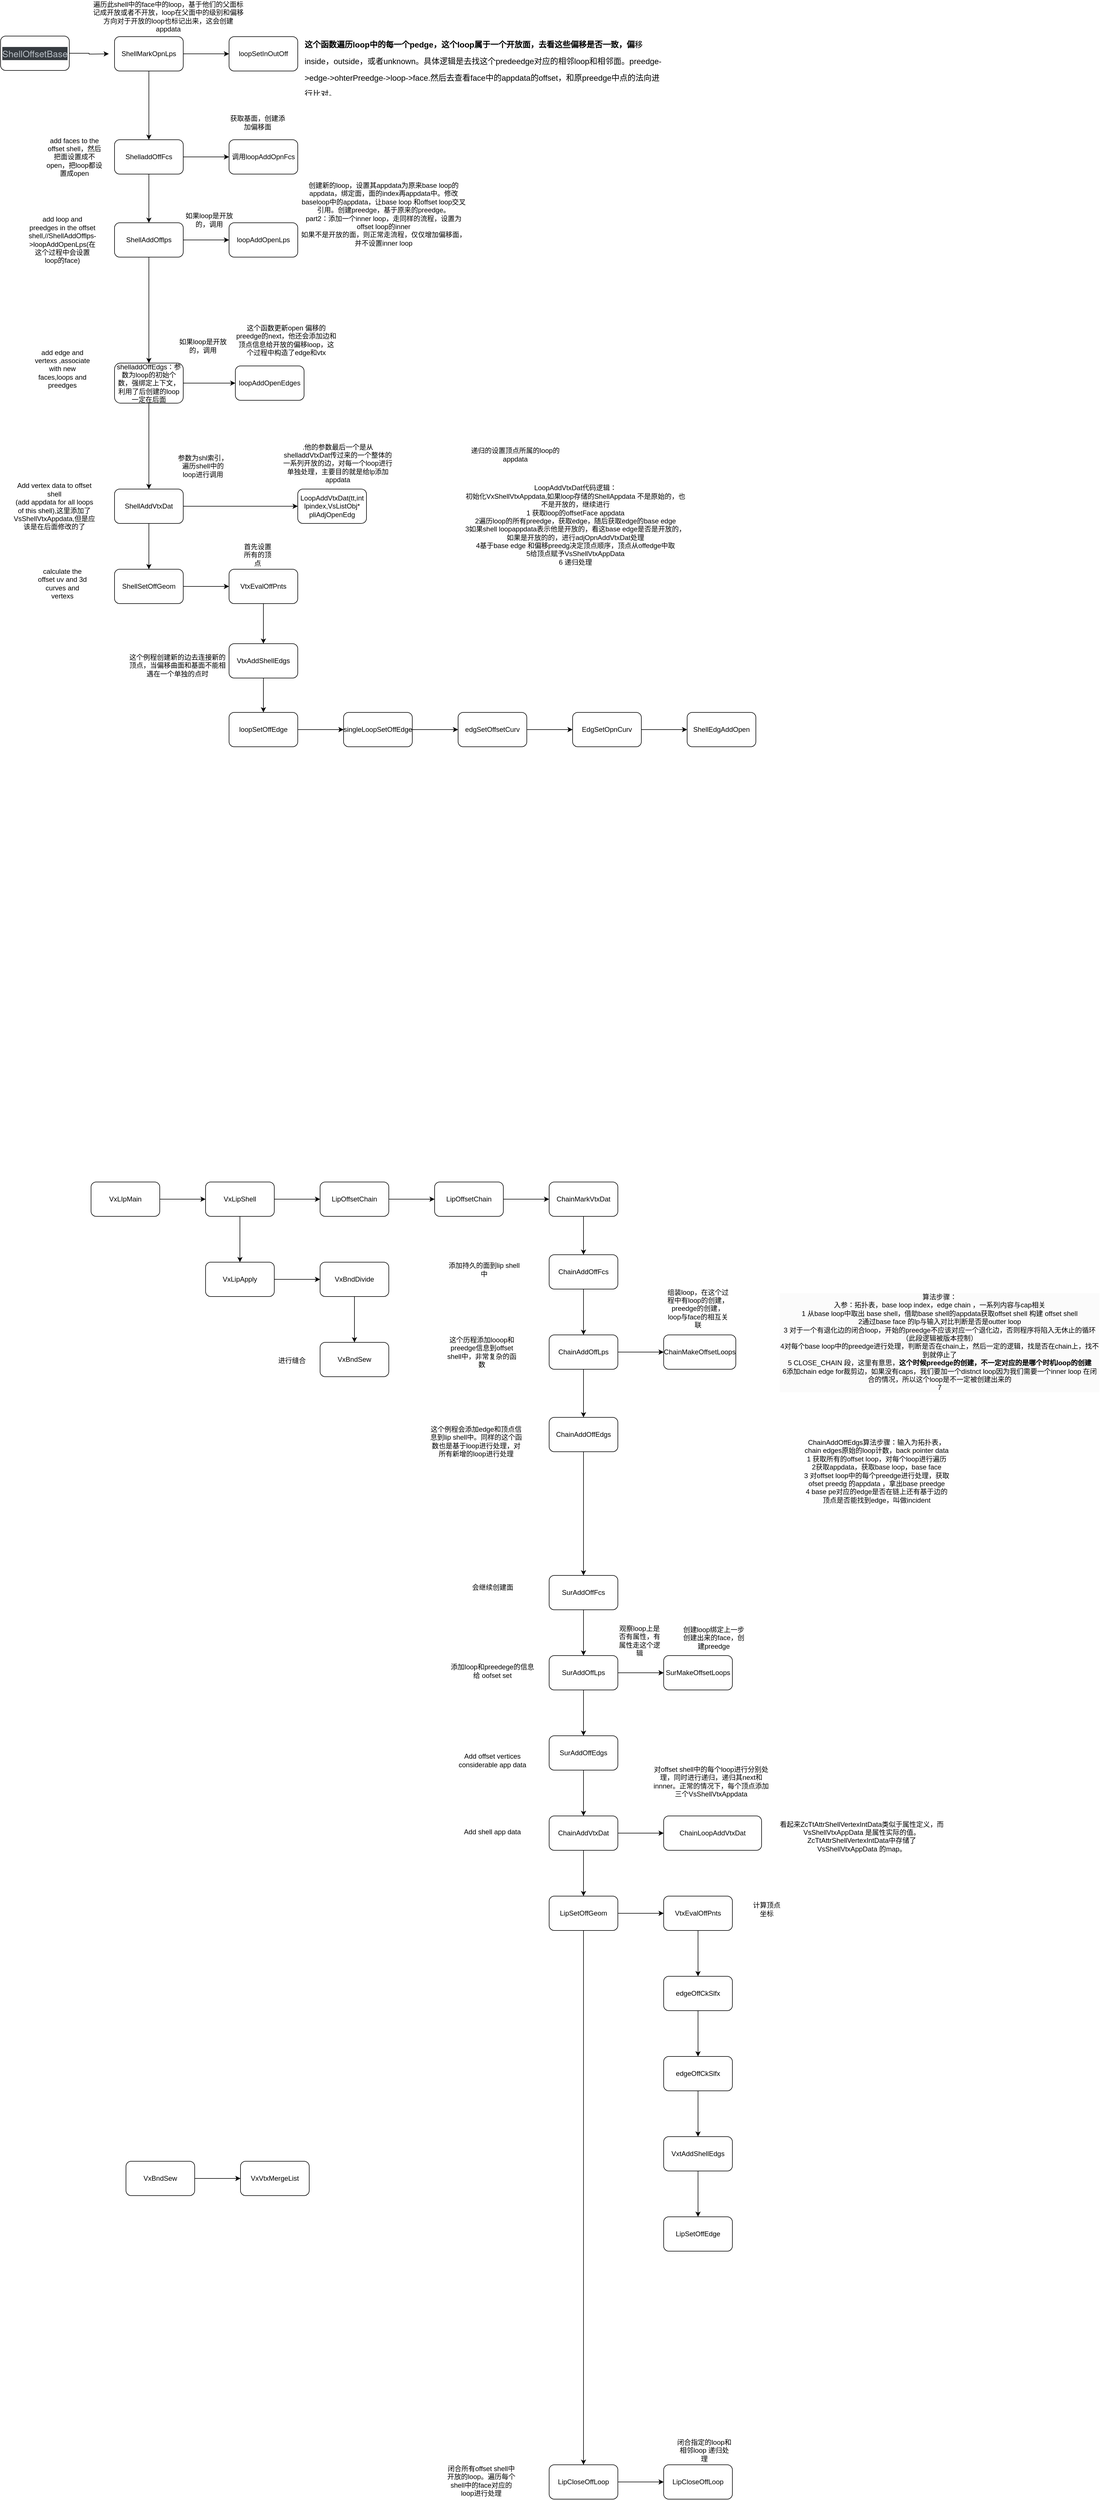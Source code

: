 <mxfile version="24.7.14">
  <diagram name="第 1 页" id="Kl5If95WH-XKrI586N-w">
    <mxGraphModel dx="1050" dy="618" grid="1" gridSize="10" guides="1" tooltips="1" connect="1" arrows="1" fold="1" page="1" pageScale="1" pageWidth="827" pageHeight="1169" math="0" shadow="0">
      <root>
        <mxCell id="0" />
        <mxCell id="1" parent="0" />
        <mxCell id="k5HLEc5P-Sjag6e1dIfe-1" value="" style="edgeStyle=orthogonalEdgeStyle;rounded=0;orthogonalLoop=1;jettySize=auto;html=1;" parent="1" source="k5HLEc5P-Sjag6e1dIfe-2" edge="1">
          <mxGeometry relative="1" as="geometry">
            <mxPoint x="310" y="230" as="targetPoint" />
          </mxGeometry>
        </mxCell>
        <mxCell id="k5HLEc5P-Sjag6e1dIfe-2" value="&lt;span style=&quot;color: rgb(184, 191, 198); font-family: &amp;quot;Helvetica Neue&amp;quot;, Helvetica, Arial, sans-serif; font-size: 16px; orphans: 4; text-align: start; white-space-collapse: preserve; background-color: rgb(54, 59, 64);&quot;&gt;ShellOffsetBase&lt;/span&gt;" style="rounded=1;whiteSpace=wrap;html=1;" parent="1" vertex="1">
          <mxGeometry x="121" y="199" width="120" height="60" as="geometry" />
        </mxCell>
        <mxCell id="k5HLEc5P-Sjag6e1dIfe-3" value="" style="edgeStyle=orthogonalEdgeStyle;rounded=0;orthogonalLoop=1;jettySize=auto;html=1;" parent="1" source="k5HLEc5P-Sjag6e1dIfe-5" target="k5HLEc5P-Sjag6e1dIfe-6" edge="1">
          <mxGeometry relative="1" as="geometry" />
        </mxCell>
        <mxCell id="k5HLEc5P-Sjag6e1dIfe-4" value="" style="edgeStyle=orthogonalEdgeStyle;rounded=0;orthogonalLoop=1;jettySize=auto;html=1;" parent="1" source="k5HLEc5P-Sjag6e1dIfe-5" target="k5HLEc5P-Sjag6e1dIfe-10" edge="1">
          <mxGeometry relative="1" as="geometry" />
        </mxCell>
        <mxCell id="k5HLEc5P-Sjag6e1dIfe-5" value="ShellMarkOpnLps" style="rounded=1;whiteSpace=wrap;html=1;" parent="1" vertex="1">
          <mxGeometry x="320" y="200" width="120" height="60" as="geometry" />
        </mxCell>
        <mxCell id="k5HLEc5P-Sjag6e1dIfe-6" value="loopSetInOutOff" style="whiteSpace=wrap;html=1;rounded=1;" parent="1" vertex="1">
          <mxGeometry x="520" y="200" width="120" height="60" as="geometry" />
        </mxCell>
        <mxCell id="k5HLEc5P-Sjag6e1dIfe-7" value="&lt;h1 style=&quot;margin-top: 0px;&quot;&gt;&lt;font style=&quot;font-size: 14px;&quot;&gt;&lt;font style=&quot;&quot;&gt;这个函数遍历loop中的每一个pedge，这个loop属于一个开放面，去看这些偏移是否一致，偏&lt;/font&gt;&lt;span style=&quot;background-color: initial; font-weight: normal;&quot;&gt;移inside，outside，或者unknown。具体逻辑是去找这个predeedge对应的相邻loop和相邻面。preedge-&amp;gt;edge-&amp;gt;ohterPreedge-&amp;gt;loop-&amp;gt;face.然后去查看face中的appdata的offset，和原preedge中点的法向进行比对。&lt;/span&gt;&lt;/font&gt;&lt;/h1&gt;" style="text;html=1;whiteSpace=wrap;overflow=hidden;rounded=0;" parent="1" vertex="1">
          <mxGeometry x="650" y="190" width="630" height="110" as="geometry" />
        </mxCell>
        <mxCell id="k5HLEc5P-Sjag6e1dIfe-8" value="" style="edgeStyle=orthogonalEdgeStyle;rounded=0;orthogonalLoop=1;jettySize=auto;html=1;" parent="1" source="k5HLEc5P-Sjag6e1dIfe-10" target="k5HLEc5P-Sjag6e1dIfe-11" edge="1">
          <mxGeometry relative="1" as="geometry" />
        </mxCell>
        <mxCell id="k5HLEc5P-Sjag6e1dIfe-9" value="" style="edgeStyle=orthogonalEdgeStyle;rounded=0;orthogonalLoop=1;jettySize=auto;html=1;" parent="1" source="k5HLEc5P-Sjag6e1dIfe-10" target="k5HLEc5P-Sjag6e1dIfe-14" edge="1">
          <mxGeometry relative="1" as="geometry" />
        </mxCell>
        <mxCell id="k5HLEc5P-Sjag6e1dIfe-10" value="ShelladdOffFcs" style="rounded=1;whiteSpace=wrap;html=1;" parent="1" vertex="1">
          <mxGeometry x="320" y="380" width="120" height="60" as="geometry" />
        </mxCell>
        <mxCell id="k5HLEc5P-Sjag6e1dIfe-11" value="调用loopAddOpnFcs" style="whiteSpace=wrap;html=1;rounded=1;" parent="1" vertex="1">
          <mxGeometry x="520" y="380" width="120" height="60" as="geometry" />
        </mxCell>
        <mxCell id="k5HLEc5P-Sjag6e1dIfe-12" value="" style="edgeStyle=orthogonalEdgeStyle;rounded=0;orthogonalLoop=1;jettySize=auto;html=1;" parent="1" source="k5HLEc5P-Sjag6e1dIfe-14" target="k5HLEc5P-Sjag6e1dIfe-17" edge="1">
          <mxGeometry relative="1" as="geometry" />
        </mxCell>
        <mxCell id="k5HLEc5P-Sjag6e1dIfe-13" value="" style="edgeStyle=orthogonalEdgeStyle;rounded=0;orthogonalLoop=1;jettySize=auto;html=1;" parent="1" source="k5HLEc5P-Sjag6e1dIfe-14" target="k5HLEc5P-Sjag6e1dIfe-37" edge="1">
          <mxGeometry relative="1" as="geometry" />
        </mxCell>
        <mxCell id="k5HLEc5P-Sjag6e1dIfe-14" value="ShellAddOfflps" style="whiteSpace=wrap;html=1;rounded=1;" parent="1" vertex="1">
          <mxGeometry x="320" y="525" width="120" height="60" as="geometry" />
        </mxCell>
        <mxCell id="k5HLEc5P-Sjag6e1dIfe-15" value="" style="edgeStyle=orthogonalEdgeStyle;rounded=0;orthogonalLoop=1;jettySize=auto;html=1;" parent="1" source="k5HLEc5P-Sjag6e1dIfe-17" target="k5HLEc5P-Sjag6e1dIfe-20" edge="1">
          <mxGeometry relative="1" as="geometry" />
        </mxCell>
        <mxCell id="k5HLEc5P-Sjag6e1dIfe-16" value="" style="edgeStyle=orthogonalEdgeStyle;rounded=0;orthogonalLoop=1;jettySize=auto;html=1;" parent="1" source="k5HLEc5P-Sjag6e1dIfe-17" target="k5HLEc5P-Sjag6e1dIfe-40" edge="1">
          <mxGeometry relative="1" as="geometry" />
        </mxCell>
        <mxCell id="k5HLEc5P-Sjag6e1dIfe-17" value="shelladdOffEdgs：参数为loop的初始个数，强绑定上下文，利用了后创建的loop一定在后面" style="whiteSpace=wrap;html=1;rounded=1;" parent="1" vertex="1">
          <mxGeometry x="320" y="770" width="120" height="70" as="geometry" />
        </mxCell>
        <mxCell id="k5HLEc5P-Sjag6e1dIfe-18" value="" style="edgeStyle=orthogonalEdgeStyle;rounded=0;orthogonalLoop=1;jettySize=auto;html=1;" parent="1" source="k5HLEc5P-Sjag6e1dIfe-20" target="k5HLEc5P-Sjag6e1dIfe-21" edge="1">
          <mxGeometry relative="1" as="geometry" />
        </mxCell>
        <mxCell id="k5HLEc5P-Sjag6e1dIfe-19" value="" style="edgeStyle=orthogonalEdgeStyle;rounded=0;orthogonalLoop=1;jettySize=auto;html=1;" parent="1" source="k5HLEc5P-Sjag6e1dIfe-20" target="k5HLEc5P-Sjag6e1dIfe-34" edge="1">
          <mxGeometry relative="1" as="geometry" />
        </mxCell>
        <mxCell id="k5HLEc5P-Sjag6e1dIfe-20" value="ShellAddVtxDat" style="whiteSpace=wrap;html=1;rounded=1;" parent="1" vertex="1">
          <mxGeometry x="320" y="990" width="120" height="60" as="geometry" />
        </mxCell>
        <mxCell id="k5HLEc5P-Sjag6e1dIfe-21" value="ShellSetOffGeom" style="whiteSpace=wrap;html=1;rounded=1;" parent="1" vertex="1">
          <mxGeometry x="320" y="1130" width="120" height="60" as="geometry" />
        </mxCell>
        <mxCell id="k5HLEc5P-Sjag6e1dIfe-22" value="" style="edgeStyle=orthogonalEdgeStyle;rounded=0;orthogonalLoop=1;jettySize=auto;html=1;" parent="1" source="k5HLEc5P-Sjag6e1dIfe-23" target="k5HLEc5P-Sjag6e1dIfe-25" edge="1">
          <mxGeometry relative="1" as="geometry" />
        </mxCell>
        <mxCell id="k5HLEc5P-Sjag6e1dIfe-23" value="loopSetOffEdge" style="whiteSpace=wrap;html=1;rounded=1;" parent="1" vertex="1">
          <mxGeometry x="520" y="1380" width="120" height="60" as="geometry" />
        </mxCell>
        <mxCell id="k5HLEc5P-Sjag6e1dIfe-24" value="" style="edgeStyle=orthogonalEdgeStyle;rounded=0;orthogonalLoop=1;jettySize=auto;html=1;" parent="1" source="k5HLEc5P-Sjag6e1dIfe-25" target="k5HLEc5P-Sjag6e1dIfe-27" edge="1">
          <mxGeometry relative="1" as="geometry" />
        </mxCell>
        <mxCell id="k5HLEc5P-Sjag6e1dIfe-25" value="singleLoopSetOffEdge" style="whiteSpace=wrap;html=1;rounded=1;" parent="1" vertex="1">
          <mxGeometry x="720" y="1380" width="120" height="60" as="geometry" />
        </mxCell>
        <mxCell id="k5HLEc5P-Sjag6e1dIfe-26" value="" style="edgeStyle=orthogonalEdgeStyle;rounded=0;orthogonalLoop=1;jettySize=auto;html=1;" parent="1" source="k5HLEc5P-Sjag6e1dIfe-27" target="k5HLEc5P-Sjag6e1dIfe-50" edge="1">
          <mxGeometry relative="1" as="geometry" />
        </mxCell>
        <mxCell id="k5HLEc5P-Sjag6e1dIfe-27" value="edgSetOffsetCurv" style="whiteSpace=wrap;html=1;rounded=1;" parent="1" vertex="1">
          <mxGeometry x="920" y="1380" width="120" height="60" as="geometry" />
        </mxCell>
        <mxCell id="k5HLEc5P-Sjag6e1dIfe-28" value="遍历此shell中的face中的loop，基于他们的父面标记成开放或者不开放，loop在父面中的级别和偏移方向对于开放的loop也标记出来，这会创建appdata" style="text;html=1;align=center;verticalAlign=middle;whiteSpace=wrap;rounded=0;" parent="1" vertex="1">
          <mxGeometry x="279" y="150" width="270" height="30" as="geometry" />
        </mxCell>
        <mxCell id="k5HLEc5P-Sjag6e1dIfe-29" value="add faces to the offset shell，然后把面设置成不open，把loop都设置成open" style="text;html=1;align=center;verticalAlign=middle;whiteSpace=wrap;rounded=0;" parent="1" vertex="1">
          <mxGeometry x="200" y="360" width="100" height="100" as="geometry" />
        </mxCell>
        <mxCell id="k5HLEc5P-Sjag6e1dIfe-30" value="&lt;div&gt;&lt;span style=&quot;background-color: initial;&quot;&gt;.他的参数最后一个是从shelladdVtxDat传过来的一个整体的一系列开放的边，对每一个loop进行单独处理，主要目的就是给lp添加appdata&lt;/span&gt;&lt;/div&gt;" style="text;html=1;align=center;verticalAlign=middle;whiteSpace=wrap;rounded=0;" parent="1" vertex="1">
          <mxGeometry x="610" y="900" width="200" height="90" as="geometry" />
        </mxCell>
        <mxCell id="k5HLEc5P-Sjag6e1dIfe-31" value="add loop and preedges in the offset shell,//ShellAddOfflps-&amp;gt;loopAddOpenLps(在这个过程中会设置loop的face)" style="text;html=1;align=center;verticalAlign=middle;whiteSpace=wrap;rounded=0;" parent="1" vertex="1">
          <mxGeometry x="179" y="505" width="100" height="100" as="geometry" />
        </mxCell>
        <mxCell id="k5HLEc5P-Sjag6e1dIfe-32" value="add edge and vertexs ,associate with new faces,loops and preedges" style="text;html=1;align=center;verticalAlign=middle;whiteSpace=wrap;rounded=0;" parent="1" vertex="1">
          <mxGeometry x="179" y="730" width="100" height="100" as="geometry" />
        </mxCell>
        <mxCell id="k5HLEc5P-Sjag6e1dIfe-33" value="Add vertex data to offset shell&lt;div&gt;(add appdata for all loops of this shell),这里添加了VsShellVtxAppdata,但是应该是在后面&lt;span style=&quot;background-color: initial;&quot;&gt;修改的了&lt;/span&gt;&lt;br&gt;&lt;/div&gt;" style="text;html=1;align=center;verticalAlign=middle;whiteSpace=wrap;rounded=0;" parent="1" vertex="1">
          <mxGeometry x="140" y="970" width="150" height="100" as="geometry" />
        </mxCell>
        <mxCell id="k5HLEc5P-Sjag6e1dIfe-34" value="LoopAddVtxDat(tt,int lpindex,VsListObj* pliAdjOpenEdg" style="whiteSpace=wrap;html=1;rounded=1;" parent="1" vertex="1">
          <mxGeometry x="640" y="990" width="120" height="60" as="geometry" />
        </mxCell>
        <mxCell id="k5HLEc5P-Sjag6e1dIfe-35" value="calculate the offset uv and 3d curves and vertexs" style="text;html=1;align=center;verticalAlign=middle;whiteSpace=wrap;rounded=0;" parent="1" vertex="1">
          <mxGeometry x="179" y="1105" width="100" height="100" as="geometry" />
        </mxCell>
        <mxCell id="k5HLEc5P-Sjag6e1dIfe-36" value="获取基面，创建添加偏移面" style="text;html=1;align=center;verticalAlign=middle;whiteSpace=wrap;rounded=0;" parent="1" vertex="1">
          <mxGeometry x="520" y="320" width="100" height="60" as="geometry" />
        </mxCell>
        <mxCell id="k5HLEc5P-Sjag6e1dIfe-37" value="loopAddOpenLps" style="whiteSpace=wrap;html=1;rounded=1;" parent="1" vertex="1">
          <mxGeometry x="520" y="525" width="120" height="60" as="geometry" />
        </mxCell>
        <mxCell id="k5HLEc5P-Sjag6e1dIfe-38" value="如果loop是开放的，调用" style="text;html=1;align=center;verticalAlign=middle;whiteSpace=wrap;rounded=0;" parent="1" vertex="1">
          <mxGeometry x="440" y="490" width="91" height="60" as="geometry" />
        </mxCell>
        <mxCell id="k5HLEc5P-Sjag6e1dIfe-39" value="创建新的loop，设置其appdata为原来base loop的appdata，绑定面，面的index再appdata中。修改baseloop中的appdata，让base loop 和offset loop交叉引用。创建preedge，基于原来的preedge。&lt;div&gt;part2：添加一个inner loop，走同样的流程，设置为offset loop的inner&lt;/div&gt;&lt;div&gt;如果不是开放的面，则正常走流程，仅仅增加偏移面，并不设置inner loop&lt;/div&gt;" style="text;html=1;align=center;verticalAlign=middle;whiteSpace=wrap;rounded=0;" parent="1" vertex="1">
          <mxGeometry x="640" y="460" width="300" height="100" as="geometry" />
        </mxCell>
        <mxCell id="k5HLEc5P-Sjag6e1dIfe-40" value="loopAddOpenEdges" style="rounded=1;whiteSpace=wrap;html=1;" parent="1" vertex="1">
          <mxGeometry x="531" y="775" width="120" height="60" as="geometry" />
        </mxCell>
        <mxCell id="k5HLEc5P-Sjag6e1dIfe-41" value="如果loop是开放的，调用" style="text;html=1;align=center;verticalAlign=middle;whiteSpace=wrap;rounded=0;" parent="1" vertex="1">
          <mxGeometry x="429" y="710" width="91" height="60" as="geometry" />
        </mxCell>
        <mxCell id="k5HLEc5P-Sjag6e1dIfe-42" value="这个函数更新open 偏移的preedge的next，他还会添加边和顶点信息给开放的偏移loop，这个过程中构造了edge和vtx" style="text;html=1;align=center;verticalAlign=middle;whiteSpace=wrap;rounded=0;" parent="1" vertex="1">
          <mxGeometry x="530" y="700" width="180" height="60" as="geometry" />
        </mxCell>
        <mxCell id="k5HLEc5P-Sjag6e1dIfe-43" value="参数为shl索引，遍历shell中的loop进行调用" style="text;html=1;align=center;verticalAlign=middle;whiteSpace=wrap;rounded=0;" parent="1" vertex="1">
          <mxGeometry x="429" y="920" width="91" height="60" as="geometry" />
        </mxCell>
        <mxCell id="k5HLEc5P-Sjag6e1dIfe-44" value="递归的设置顶点所属的loop的appdata" style="text;html=1;align=center;verticalAlign=middle;whiteSpace=wrap;rounded=0;" parent="1" vertex="1">
          <mxGeometry x="930" y="900" width="180" height="60" as="geometry" />
        </mxCell>
        <mxCell id="k5HLEc5P-Sjag6e1dIfe-45" value="" style="edgeStyle=orthogonalEdgeStyle;rounded=0;orthogonalLoop=1;jettySize=auto;html=1;" parent="1" source="k5HLEc5P-Sjag6e1dIfe-46" target="k5HLEc5P-Sjag6e1dIfe-53" edge="1">
          <mxGeometry relative="1" as="geometry" />
        </mxCell>
        <mxCell id="k5HLEc5P-Sjag6e1dIfe-46" value="VtxEvalOffPnts" style="rounded=1;whiteSpace=wrap;html=1;" parent="1" vertex="1">
          <mxGeometry x="520" y="1130" width="120" height="60" as="geometry" />
        </mxCell>
        <mxCell id="k5HLEc5P-Sjag6e1dIfe-47" value="" style="endArrow=classic;html=1;rounded=0;exitX=1;exitY=0.5;exitDx=0;exitDy=0;entryX=0;entryY=0.5;entryDx=0;entryDy=0;" parent="1" source="k5HLEc5P-Sjag6e1dIfe-21" target="k5HLEc5P-Sjag6e1dIfe-46" edge="1">
          <mxGeometry width="50" height="50" relative="1" as="geometry">
            <mxPoint x="540" y="1210" as="sourcePoint" />
            <mxPoint x="590" y="1160" as="targetPoint" />
          </mxGeometry>
        </mxCell>
        <mxCell id="k5HLEc5P-Sjag6e1dIfe-48" value="首先设置所有的顶点" style="text;html=1;align=center;verticalAlign=middle;whiteSpace=wrap;rounded=0;" parent="1" vertex="1">
          <mxGeometry x="540" y="1090" width="60" height="30" as="geometry" />
        </mxCell>
        <mxCell id="k5HLEc5P-Sjag6e1dIfe-49" value="" style="edgeStyle=orthogonalEdgeStyle;rounded=0;orthogonalLoop=1;jettySize=auto;html=1;" parent="1" source="k5HLEc5P-Sjag6e1dIfe-50" target="k5HLEc5P-Sjag6e1dIfe-51" edge="1">
          <mxGeometry relative="1" as="geometry" />
        </mxCell>
        <mxCell id="k5HLEc5P-Sjag6e1dIfe-50" value="EdgSetOpnCurv" style="whiteSpace=wrap;html=1;rounded=1;" parent="1" vertex="1">
          <mxGeometry x="1120" y="1380" width="120" height="60" as="geometry" />
        </mxCell>
        <mxCell id="k5HLEc5P-Sjag6e1dIfe-51" value="ShellEdgAddOpen" style="whiteSpace=wrap;html=1;rounded=1;" parent="1" vertex="1">
          <mxGeometry x="1320" y="1380" width="120" height="60" as="geometry" />
        </mxCell>
        <mxCell id="k5HLEc5P-Sjag6e1dIfe-52" value="" style="edgeStyle=orthogonalEdgeStyle;rounded=0;orthogonalLoop=1;jettySize=auto;html=1;" parent="1" source="k5HLEc5P-Sjag6e1dIfe-53" target="k5HLEc5P-Sjag6e1dIfe-23" edge="1">
          <mxGeometry relative="1" as="geometry" />
        </mxCell>
        <mxCell id="k5HLEc5P-Sjag6e1dIfe-53" value="VtxAddShellEdgs" style="rounded=1;whiteSpace=wrap;html=1;" parent="1" vertex="1">
          <mxGeometry x="520" y="1260" width="120" height="60" as="geometry" />
        </mxCell>
        <mxCell id="k5HLEc5P-Sjag6e1dIfe-54" value="这个例程创建新的边去连接新的顶点，当偏移曲面和基面不能相遇在一个单独的点时" style="text;html=1;align=center;verticalAlign=middle;whiteSpace=wrap;rounded=0;" parent="1" vertex="1">
          <mxGeometry x="340" y="1260" width="180" height="75" as="geometry" />
        </mxCell>
        <mxCell id="k5HLEc5P-Sjag6e1dIfe-55" value="LoopAddVtxDat代码逻辑：&lt;div&gt;初始化VxShellVtxAppdata,如果loop存储的ShellAppdata 不是原始的，也不是开放的，继续进行&lt;/div&gt;&lt;div&gt;1 获取loop的offsetFace appdata&lt;/div&gt;&lt;div&gt;2遍历loop的所有preedge，获取edge，随后获取edge的base edge&lt;/div&gt;&lt;div&gt;3如果shell loopappdata表示他是开放的，看这base edge是否是开放的，如果是开放的的，进行adjOpnAddVtxDat处理&lt;/div&gt;&lt;div&gt;4基于base edge 和偏移preedg决定顶点顺序，顶点从offedge中取&lt;/div&gt;&lt;div&gt;5给顶点赋予VsShellVtxAppData&lt;/div&gt;&lt;div&gt;6 递归处理&lt;/div&gt;&lt;div&gt;&lt;br&gt;&lt;/div&gt;" style="text;html=1;align=center;verticalAlign=middle;whiteSpace=wrap;rounded=0;" parent="1" vertex="1">
          <mxGeometry x="930" y="980" width="390" height="160" as="geometry" />
        </mxCell>
        <mxCell id="k5HLEc5P-Sjag6e1dIfe-56" value="" style="edgeStyle=orthogonalEdgeStyle;rounded=0;orthogonalLoop=1;jettySize=auto;html=1;" parent="1" source="k5HLEc5P-Sjag6e1dIfe-57" target="k5HLEc5P-Sjag6e1dIfe-60" edge="1">
          <mxGeometry relative="1" as="geometry" />
        </mxCell>
        <mxCell id="k5HLEc5P-Sjag6e1dIfe-57" value="VxLIpMain" style="rounded=1;whiteSpace=wrap;html=1;" parent="1" vertex="1">
          <mxGeometry x="279" y="2200" width="120" height="60" as="geometry" />
        </mxCell>
        <mxCell id="k5HLEc5P-Sjag6e1dIfe-58" value="" style="edgeStyle=orthogonalEdgeStyle;rounded=0;orthogonalLoop=1;jettySize=auto;html=1;" parent="1" source="k5HLEc5P-Sjag6e1dIfe-60" target="k5HLEc5P-Sjag6e1dIfe-62" edge="1">
          <mxGeometry relative="1" as="geometry" />
        </mxCell>
        <mxCell id="k5HLEc5P-Sjag6e1dIfe-59" value="" style="edgeStyle=orthogonalEdgeStyle;rounded=0;orthogonalLoop=1;jettySize=auto;html=1;" parent="1" source="k5HLEc5P-Sjag6e1dIfe-60" target="k5HLEc5P-Sjag6e1dIfe-106" edge="1">
          <mxGeometry relative="1" as="geometry" />
        </mxCell>
        <mxCell id="k5HLEc5P-Sjag6e1dIfe-60" value="VxLipShell" style="rounded=1;whiteSpace=wrap;html=1;" parent="1" vertex="1">
          <mxGeometry x="479" y="2200" width="120" height="60" as="geometry" />
        </mxCell>
        <mxCell id="k5HLEc5P-Sjag6e1dIfe-61" value="" style="edgeStyle=orthogonalEdgeStyle;rounded=0;orthogonalLoop=1;jettySize=auto;html=1;" parent="1" source="k5HLEc5P-Sjag6e1dIfe-62" target="k5HLEc5P-Sjag6e1dIfe-64" edge="1">
          <mxGeometry relative="1" as="geometry" />
        </mxCell>
        <mxCell id="k5HLEc5P-Sjag6e1dIfe-62" value="LipOffsetChain" style="rounded=1;whiteSpace=wrap;html=1;" parent="1" vertex="1">
          <mxGeometry x="679" y="2200" width="120" height="60" as="geometry" />
        </mxCell>
        <mxCell id="k5HLEc5P-Sjag6e1dIfe-63" value="" style="edgeStyle=orthogonalEdgeStyle;rounded=0;orthogonalLoop=1;jettySize=auto;html=1;" parent="1" source="k5HLEc5P-Sjag6e1dIfe-64" target="k5HLEc5P-Sjag6e1dIfe-86" edge="1">
          <mxGeometry relative="1" as="geometry" />
        </mxCell>
        <mxCell id="k5HLEc5P-Sjag6e1dIfe-64" value="LipOffsetChain" style="rounded=1;whiteSpace=wrap;html=1;" parent="1" vertex="1">
          <mxGeometry x="879" y="2200" width="120" height="60" as="geometry" />
        </mxCell>
        <mxCell id="k5HLEc5P-Sjag6e1dIfe-65" value="" style="edgeStyle=orthogonalEdgeStyle;rounded=0;orthogonalLoop=1;jettySize=auto;html=1;" parent="1" source="k5HLEc5P-Sjag6e1dIfe-66" target="k5HLEc5P-Sjag6e1dIfe-69" edge="1">
          <mxGeometry relative="1" as="geometry" />
        </mxCell>
        <mxCell id="k5HLEc5P-Sjag6e1dIfe-66" value="ChainAddOffFcs" style="rounded=1;whiteSpace=wrap;html=1;" parent="1" vertex="1">
          <mxGeometry x="1079" y="2327" width="120" height="60" as="geometry" />
        </mxCell>
        <mxCell id="k5HLEc5P-Sjag6e1dIfe-67" value="" style="edgeStyle=orthogonalEdgeStyle;rounded=0;orthogonalLoop=1;jettySize=auto;html=1;" parent="1" source="k5HLEc5P-Sjag6e1dIfe-69" target="k5HLEc5P-Sjag6e1dIfe-71" edge="1">
          <mxGeometry relative="1" as="geometry" />
        </mxCell>
        <mxCell id="k5HLEc5P-Sjag6e1dIfe-68" value="" style="edgeStyle=orthogonalEdgeStyle;rounded=0;orthogonalLoop=1;jettySize=auto;html=1;" parent="1" source="k5HLEc5P-Sjag6e1dIfe-69" target="k5HLEc5P-Sjag6e1dIfe-89" edge="1">
          <mxGeometry relative="1" as="geometry" />
        </mxCell>
        <mxCell id="k5HLEc5P-Sjag6e1dIfe-69" value="ChainAddOffLps" style="rounded=1;whiteSpace=wrap;html=1;" parent="1" vertex="1">
          <mxGeometry x="1079" y="2467" width="120" height="60" as="geometry" />
        </mxCell>
        <mxCell id="k5HLEc5P-Sjag6e1dIfe-70" value="" style="edgeStyle=orthogonalEdgeStyle;rounded=0;orthogonalLoop=1;jettySize=auto;html=1;" parent="1" source="k5HLEc5P-Sjag6e1dIfe-71" target="k5HLEc5P-Sjag6e1dIfe-73" edge="1">
          <mxGeometry relative="1" as="geometry" />
        </mxCell>
        <mxCell id="k5HLEc5P-Sjag6e1dIfe-71" value="ChainAddOffEdgs" style="rounded=1;whiteSpace=wrap;html=1;" parent="1" vertex="1">
          <mxGeometry x="1079" y="2611" width="120" height="60" as="geometry" />
        </mxCell>
        <mxCell id="k5HLEc5P-Sjag6e1dIfe-72" value="" style="edgeStyle=orthogonalEdgeStyle;rounded=0;orthogonalLoop=1;jettySize=auto;html=1;" parent="1" source="k5HLEc5P-Sjag6e1dIfe-73" target="k5HLEc5P-Sjag6e1dIfe-76" edge="1">
          <mxGeometry relative="1" as="geometry" />
        </mxCell>
        <mxCell id="k5HLEc5P-Sjag6e1dIfe-73" value="SurAddOffFcs" style="rounded=1;whiteSpace=wrap;html=1;" parent="1" vertex="1">
          <mxGeometry x="1079" y="2887" width="120" height="60" as="geometry" />
        </mxCell>
        <mxCell id="k5HLEc5P-Sjag6e1dIfe-74" value="" style="edgeStyle=orthogonalEdgeStyle;rounded=0;orthogonalLoop=1;jettySize=auto;html=1;" parent="1" source="k5HLEc5P-Sjag6e1dIfe-76" target="k5HLEc5P-Sjag6e1dIfe-78" edge="1">
          <mxGeometry relative="1" as="geometry" />
        </mxCell>
        <mxCell id="k5HLEc5P-Sjag6e1dIfe-75" value="" style="edgeStyle=orthogonalEdgeStyle;rounded=0;orthogonalLoop=1;jettySize=auto;html=1;" parent="1" source="k5HLEc5P-Sjag6e1dIfe-76" target="k5HLEc5P-Sjag6e1dIfe-93" edge="1">
          <mxGeometry relative="1" as="geometry" />
        </mxCell>
        <mxCell id="k5HLEc5P-Sjag6e1dIfe-76" value="SurAddOffLps" style="rounded=1;whiteSpace=wrap;html=1;" parent="1" vertex="1">
          <mxGeometry x="1079" y="3027" width="120" height="60" as="geometry" />
        </mxCell>
        <mxCell id="k5HLEc5P-Sjag6e1dIfe-77" value="" style="edgeStyle=orthogonalEdgeStyle;rounded=0;orthogonalLoop=1;jettySize=auto;html=1;" parent="1" source="k5HLEc5P-Sjag6e1dIfe-78" target="k5HLEc5P-Sjag6e1dIfe-81" edge="1">
          <mxGeometry relative="1" as="geometry" />
        </mxCell>
        <mxCell id="k5HLEc5P-Sjag6e1dIfe-78" value="SurAddOffEdgs" style="rounded=1;whiteSpace=wrap;html=1;" parent="1" vertex="1">
          <mxGeometry x="1079" y="3167" width="120" height="60" as="geometry" />
        </mxCell>
        <mxCell id="k5HLEc5P-Sjag6e1dIfe-79" value="" style="edgeStyle=orthogonalEdgeStyle;rounded=0;orthogonalLoop=1;jettySize=auto;html=1;" parent="1" source="k5HLEc5P-Sjag6e1dIfe-81" target="k5HLEc5P-Sjag6e1dIfe-83" edge="1">
          <mxGeometry relative="1" as="geometry" />
        </mxCell>
        <mxCell id="k5HLEc5P-Sjag6e1dIfe-80" value="" style="edgeStyle=orthogonalEdgeStyle;rounded=0;orthogonalLoop=1;jettySize=auto;html=1;" parent="1" source="k5HLEc5P-Sjag6e1dIfe-81" target="k5HLEc5P-Sjag6e1dIfe-87" edge="1">
          <mxGeometry relative="1" as="geometry" />
        </mxCell>
        <mxCell id="k5HLEc5P-Sjag6e1dIfe-81" value="ChainAddVtxDat" style="rounded=1;whiteSpace=wrap;html=1;" parent="1" vertex="1">
          <mxGeometry x="1079" y="3307" width="120" height="60" as="geometry" />
        </mxCell>
        <mxCell id="k5HLEc5P-Sjag6e1dIfe-82" value="" style="edgeStyle=orthogonalEdgeStyle;rounded=0;orthogonalLoop=1;jettySize=auto;html=1;" parent="1" source="k5HLEc5P-Sjag6e1dIfe-83" target="k5HLEc5P-Sjag6e1dIfe-97" edge="1">
          <mxGeometry relative="1" as="geometry" />
        </mxCell>
        <mxCell id="ltPczkFoTHDm0cHYAv5y-2" value="" style="edgeStyle=orthogonalEdgeStyle;rounded=0;orthogonalLoop=1;jettySize=auto;html=1;" parent="1" source="k5HLEc5P-Sjag6e1dIfe-83" target="ltPczkFoTHDm0cHYAv5y-1" edge="1">
          <mxGeometry relative="1" as="geometry" />
        </mxCell>
        <mxCell id="k5HLEc5P-Sjag6e1dIfe-83" value="LipSetOffGeom" style="rounded=1;whiteSpace=wrap;html=1;" parent="1" vertex="1">
          <mxGeometry x="1079" y="3447" width="120" height="60" as="geometry" />
        </mxCell>
        <mxCell id="k5HLEc5P-Sjag6e1dIfe-84" value="Add offset vertices considerable app data" style="text;html=1;align=center;verticalAlign=middle;whiteSpace=wrap;rounded=0;" parent="1" vertex="1">
          <mxGeometry x="915" y="3195" width="130" height="30" as="geometry" />
        </mxCell>
        <mxCell id="k5HLEc5P-Sjag6e1dIfe-85" value="" style="edgeStyle=orthogonalEdgeStyle;rounded=0;orthogonalLoop=1;jettySize=auto;html=1;" parent="1" source="k5HLEc5P-Sjag6e1dIfe-86" target="k5HLEc5P-Sjag6e1dIfe-66" edge="1">
          <mxGeometry relative="1" as="geometry" />
        </mxCell>
        <mxCell id="k5HLEc5P-Sjag6e1dIfe-86" value="ChainMarkVtxDat" style="rounded=1;whiteSpace=wrap;html=1;" parent="1" vertex="1">
          <mxGeometry x="1079" y="2200" width="120" height="60" as="geometry" />
        </mxCell>
        <mxCell id="k5HLEc5P-Sjag6e1dIfe-87" value="ChainLoopAddVtxDat" style="rounded=1;whiteSpace=wrap;html=1;" parent="1" vertex="1">
          <mxGeometry x="1279" y="3307" width="171" height="60" as="geometry" />
        </mxCell>
        <mxCell id="k5HLEc5P-Sjag6e1dIfe-88" value="对offset shell中的每个loop进行分别处理，同时进行递归，递归其next和innner。正常的情况下，每个顶点添加三个VsShellVtxAppdata" style="text;html=1;align=center;verticalAlign=middle;whiteSpace=wrap;rounded=0;" parent="1" vertex="1">
          <mxGeometry x="1260" y="3187" width="204" height="120" as="geometry" />
        </mxCell>
        <mxCell id="k5HLEc5P-Sjag6e1dIfe-89" value="ChainMakeOffsetLoops" style="rounded=1;whiteSpace=wrap;html=1;" parent="1" vertex="1">
          <mxGeometry x="1279" y="2467" width="126" height="60" as="geometry" />
        </mxCell>
        <mxCell id="k5HLEc5P-Sjag6e1dIfe-90" value="这个历程添加looop和preedge信息到offset shell中，非常复杂的函数" style="text;html=1;align=center;verticalAlign=middle;whiteSpace=wrap;rounded=0;" parent="1" vertex="1">
          <mxGeometry x="898" y="2482" width="127" height="30" as="geometry" />
        </mxCell>
        <mxCell id="k5HLEc5P-Sjag6e1dIfe-91" value="组装loop，在这个过程中有loop的创建，preedge的创建， loop与face的相互关联" style="text;html=1;align=center;verticalAlign=middle;whiteSpace=wrap;rounded=0;" parent="1" vertex="1">
          <mxGeometry x="1284" y="2398" width="110" height="45" as="geometry" />
        </mxCell>
        <mxCell id="k5HLEc5P-Sjag6e1dIfe-92" value="添加loop和preedege的信息给 oofset set" style="text;html=1;align=center;verticalAlign=middle;whiteSpace=wrap;rounded=0;" parent="1" vertex="1">
          <mxGeometry x="903" y="3039" width="154" height="30" as="geometry" />
        </mxCell>
        <mxCell id="k5HLEc5P-Sjag6e1dIfe-93" value="SurMakeOffsetLoops" style="rounded=1;whiteSpace=wrap;html=1;" parent="1" vertex="1">
          <mxGeometry x="1279" y="3027" width="120" height="60" as="geometry" />
        </mxCell>
        <mxCell id="k5HLEc5P-Sjag6e1dIfe-94" value="观察loop上是否有属性，有属性走这个逻辑" style="text;html=1;align=center;verticalAlign=middle;whiteSpace=wrap;rounded=0;" parent="1" vertex="1">
          <mxGeometry x="1199" y="2966" width="76" height="70" as="geometry" />
        </mxCell>
        <mxCell id="k5HLEc5P-Sjag6e1dIfe-95" value="创建loop绑定上一步创建出来的face，创建preedge" style="text;html=1;align=center;verticalAlign=middle;whiteSpace=wrap;rounded=0;" parent="1" vertex="1">
          <mxGeometry x="1312" y="2981" width="109" height="30" as="geometry" />
        </mxCell>
        <mxCell id="k5HLEc5P-Sjag6e1dIfe-96" value="" style="edgeStyle=orthogonalEdgeStyle;rounded=0;orthogonalLoop=1;jettySize=auto;html=1;" parent="1" source="k5HLEc5P-Sjag6e1dIfe-97" target="k5HLEc5P-Sjag6e1dIfe-99" edge="1">
          <mxGeometry relative="1" as="geometry" />
        </mxCell>
        <mxCell id="k5HLEc5P-Sjag6e1dIfe-97" value="VtxEvalOffPnts" style="rounded=1;whiteSpace=wrap;html=1;" parent="1" vertex="1">
          <mxGeometry x="1279" y="3447" width="120" height="60" as="geometry" />
        </mxCell>
        <mxCell id="k5HLEc5P-Sjag6e1dIfe-98" value="" style="edgeStyle=orthogonalEdgeStyle;rounded=0;orthogonalLoop=1;jettySize=auto;html=1;" parent="1" source="k5HLEc5P-Sjag6e1dIfe-99" target="k5HLEc5P-Sjag6e1dIfe-101" edge="1">
          <mxGeometry relative="1" as="geometry" />
        </mxCell>
        <mxCell id="k5HLEc5P-Sjag6e1dIfe-99" value="edgeOffCkSlfx" style="rounded=1;whiteSpace=wrap;html=1;" parent="1" vertex="1">
          <mxGeometry x="1279" y="3587" width="120" height="60" as="geometry" />
        </mxCell>
        <mxCell id="k5HLEc5P-Sjag6e1dIfe-100" value="" style="edgeStyle=orthogonalEdgeStyle;rounded=0;orthogonalLoop=1;jettySize=auto;html=1;" parent="1" source="k5HLEc5P-Sjag6e1dIfe-101" target="k5HLEc5P-Sjag6e1dIfe-103" edge="1">
          <mxGeometry relative="1" as="geometry" />
        </mxCell>
        <mxCell id="k5HLEc5P-Sjag6e1dIfe-101" value="edgeOffCkSlfx" style="rounded=1;whiteSpace=wrap;html=1;" parent="1" vertex="1">
          <mxGeometry x="1279" y="3727" width="120" height="60" as="geometry" />
        </mxCell>
        <mxCell id="k5HLEc5P-Sjag6e1dIfe-102" value="" style="edgeStyle=orthogonalEdgeStyle;rounded=0;orthogonalLoop=1;jettySize=auto;html=1;" parent="1" source="k5HLEc5P-Sjag6e1dIfe-103" target="k5HLEc5P-Sjag6e1dIfe-104" edge="1">
          <mxGeometry relative="1" as="geometry" />
        </mxCell>
        <mxCell id="k5HLEc5P-Sjag6e1dIfe-103" value="VxtAddShellEdgs" style="rounded=1;whiteSpace=wrap;html=1;" parent="1" vertex="1">
          <mxGeometry x="1279" y="3867" width="120" height="60" as="geometry" />
        </mxCell>
        <mxCell id="k5HLEc5P-Sjag6e1dIfe-104" value="LipSetOffEdge" style="rounded=1;whiteSpace=wrap;html=1;" parent="1" vertex="1">
          <mxGeometry x="1279" y="4007" width="120" height="60" as="geometry" />
        </mxCell>
        <mxCell id="k5HLEc5P-Sjag6e1dIfe-105" value="" style="edgeStyle=orthogonalEdgeStyle;rounded=0;orthogonalLoop=1;jettySize=auto;html=1;" parent="1" source="k5HLEc5P-Sjag6e1dIfe-106" target="k5HLEc5P-Sjag6e1dIfe-107" edge="1">
          <mxGeometry relative="1" as="geometry" />
        </mxCell>
        <mxCell id="k5HLEc5P-Sjag6e1dIfe-106" value="VxLipApply" style="rounded=1;whiteSpace=wrap;html=1;" parent="1" vertex="1">
          <mxGeometry x="479" y="2340" width="120" height="60" as="geometry" />
        </mxCell>
        <mxCell id="1c_7EhyKGoOSYIAZlhL--3" value="" style="edgeStyle=orthogonalEdgeStyle;rounded=0;orthogonalLoop=1;jettySize=auto;html=1;" parent="1" source="k5HLEc5P-Sjag6e1dIfe-107" target="1c_7EhyKGoOSYIAZlhL--2" edge="1">
          <mxGeometry relative="1" as="geometry" />
        </mxCell>
        <mxCell id="k5HLEc5P-Sjag6e1dIfe-107" value="VxBndDivide" style="rounded=1;whiteSpace=wrap;html=1;" parent="1" vertex="1">
          <mxGeometry x="679" y="2340" width="120" height="60" as="geometry" />
        </mxCell>
        <mxCell id="k5HLEc5P-Sjag6e1dIfe-108" value="这个例程会添加edge和顶点信息到lip shell中。同样的这个函数也是基于loop进行处理，对所有新增的loop进行处理" style="text;html=1;align=center;verticalAlign=middle;whiteSpace=wrap;rounded=0;" parent="1" vertex="1">
          <mxGeometry x="870" y="2626" width="163" height="54" as="geometry" />
        </mxCell>
        <mxCell id="k5HLEc5P-Sjag6e1dIfe-109" value="计算顶点坐标" style="text;html=1;align=center;verticalAlign=middle;whiteSpace=wrap;rounded=0;" parent="1" vertex="1">
          <mxGeometry x="1429" y="3455" width="60" height="30" as="geometry" />
        </mxCell>
        <mxCell id="1c_7EhyKGoOSYIAZlhL--1" value="看起来ZcTtAttrShellVertexIntData类似于属性定义，而VsShellVtxAppData 是属性实际的值。ZcTtAttrShellVertexIntData中存储了VsShellVtxAppData&amp;nbsp;的map。&lt;div&gt;&lt;br&gt;&lt;/div&gt;" style="text;html=1;align=center;verticalAlign=middle;whiteSpace=wrap;rounded=0;" parent="1" vertex="1">
          <mxGeometry x="1470" y="3320" width="310" height="60" as="geometry" />
        </mxCell>
        <mxCell id="1c_7EhyKGoOSYIAZlhL--2" value="VxBndSew" style="rounded=1;whiteSpace=wrap;html=1;" parent="1" vertex="1">
          <mxGeometry x="679" y="2480" width="120" height="60" as="geometry" />
        </mxCell>
        <mxCell id="1c_7EhyKGoOSYIAZlhL--4" value="Add shell app data" style="text;html=1;align=center;verticalAlign=middle;whiteSpace=wrap;rounded=0;" parent="1" vertex="1">
          <mxGeometry x="915" y="3320" width="130" height="30" as="geometry" />
        </mxCell>
        <mxCell id="1c_7EhyKGoOSYIAZlhL--5" value="进行缝合" style="text;html=1;align=center;verticalAlign=middle;whiteSpace=wrap;rounded=0;" parent="1" vertex="1">
          <mxGeometry x="600" y="2497" width="60" height="30" as="geometry" />
        </mxCell>
        <mxCell id="1c_7EhyKGoOSYIAZlhL--8" value="" style="edgeStyle=orthogonalEdgeStyle;rounded=0;orthogonalLoop=1;jettySize=auto;html=1;" parent="1" source="1c_7EhyKGoOSYIAZlhL--6" target="1c_7EhyKGoOSYIAZlhL--7" edge="1">
          <mxGeometry relative="1" as="geometry" />
        </mxCell>
        <mxCell id="1c_7EhyKGoOSYIAZlhL--6" value="VxBndSew" style="rounded=1;whiteSpace=wrap;html=1;" parent="1" vertex="1">
          <mxGeometry x="340" y="3910" width="120" height="60" as="geometry" />
        </mxCell>
        <mxCell id="1c_7EhyKGoOSYIAZlhL--7" value="VxVtxMergeList" style="rounded=1;whiteSpace=wrap;html=1;" parent="1" vertex="1">
          <mxGeometry x="540" y="3910" width="120" height="60" as="geometry" />
        </mxCell>
        <mxCell id="7cqyhOHsccHK47Y4jT72-2" value="" style="edgeStyle=orthogonalEdgeStyle;rounded=0;orthogonalLoop=1;jettySize=auto;html=1;" parent="1" source="ltPczkFoTHDm0cHYAv5y-1" target="7cqyhOHsccHK47Y4jT72-1" edge="1">
          <mxGeometry relative="1" as="geometry" />
        </mxCell>
        <mxCell id="ltPczkFoTHDm0cHYAv5y-1" value="LipCloseOffLoop" style="rounded=1;whiteSpace=wrap;html=1;" parent="1" vertex="1">
          <mxGeometry x="1079" y="4440" width="120" height="60" as="geometry" />
        </mxCell>
        <mxCell id="ltPczkFoTHDm0cHYAv5y-3" value="闭合所有offset shell中开放的loop。遍历每个shell中的face对应的loop进行处理" style="text;html=1;align=center;verticalAlign=middle;whiteSpace=wrap;rounded=0;" parent="1" vertex="1">
          <mxGeometry x="898" y="4440" width="125" height="55" as="geometry" />
        </mxCell>
        <mxCell id="ltPczkFoTHDm0cHYAv5y-4" value="添加持久的面到lip shell中" style="text;html=1;align=center;verticalAlign=middle;whiteSpace=wrap;rounded=0;" parent="1" vertex="1">
          <mxGeometry x="901.5" y="2338" width="127" height="30" as="geometry" />
        </mxCell>
        <mxCell id="ltPczkFoTHDm0cHYAv5y-5" value="会继续创建面" style="text;html=1;align=center;verticalAlign=middle;whiteSpace=wrap;rounded=0;" parent="1" vertex="1">
          <mxGeometry x="916.5" y="2893" width="127" height="30" as="geometry" />
        </mxCell>
        <mxCell id="7cqyhOHsccHK47Y4jT72-1" value="LipCloseOffLoop" style="rounded=1;whiteSpace=wrap;html=1;" parent="1" vertex="1">
          <mxGeometry x="1279" y="4440" width="120" height="60" as="geometry" />
        </mxCell>
        <mxCell id="7cqyhOHsccHK47Y4jT72-3" value="闭合指定的loop和相邻loop 递归处理" style="text;html=1;align=center;verticalAlign=middle;whiteSpace=wrap;rounded=0;" parent="1" vertex="1">
          <mxGeometry x="1300" y="4400" width="100" height="30" as="geometry" />
        </mxCell>
        <mxCell id="7cqyhOHsccHK47Y4jT72-4" value="&lt;div style=&quot;forced-color-adjust: none; color: rgb(0, 0, 0); font-family: Helvetica; font-size: 12px; font-style: normal; font-variant-ligatures: normal; font-variant-caps: normal; font-weight: 400; letter-spacing: normal; orphans: 2; text-align: center; text-indent: 0px; text-transform: none; widows: 2; word-spacing: 0px; -webkit-text-stroke-width: 0px; white-space: normal; background-color: rgb(251, 251, 251); text-decoration-thickness: initial; text-decoration-style: initial; text-decoration-color: initial;&quot;&gt;算法步骤：&lt;/div&gt;&lt;div style=&quot;forced-color-adjust: none; color: rgb(0, 0, 0); font-family: Helvetica; font-size: 12px; font-style: normal; font-variant-ligatures: normal; font-variant-caps: normal; font-weight: 400; letter-spacing: normal; orphans: 2; text-align: center; text-indent: 0px; text-transform: none; widows: 2; word-spacing: 0px; -webkit-text-stroke-width: 0px; white-space: normal; background-color: rgb(251, 251, 251); text-decoration-thickness: initial; text-decoration-style: initial; text-decoration-color: initial;&quot;&gt;入参：拓扑表，base loop index，edge chain ，一系列内容与cap相关&lt;/div&gt;&lt;div style=&quot;forced-color-adjust: none; color: rgb(0, 0, 0); font-family: Helvetica; font-size: 12px; font-style: normal; font-variant-ligatures: normal; font-variant-caps: normal; font-weight: 400; letter-spacing: normal; orphans: 2; text-align: center; text-indent: 0px; text-transform: none; widows: 2; word-spacing: 0px; -webkit-text-stroke-width: 0px; white-space: normal; background-color: rgb(251, 251, 251); text-decoration-thickness: initial; text-decoration-style: initial; text-decoration-color: initial;&quot;&gt;1 从base loop中取出 base shell，借助base shell的appdata获取offset shell 构建 offset shell&lt;/div&gt;&lt;div style=&quot;forced-color-adjust: none; color: rgb(0, 0, 0); font-family: Helvetica; font-size: 12px; font-style: normal; font-variant-ligatures: normal; font-variant-caps: normal; font-weight: 400; letter-spacing: normal; orphans: 2; text-align: center; text-indent: 0px; text-transform: none; widows: 2; word-spacing: 0px; -webkit-text-stroke-width: 0px; white-space: normal; background-color: rgb(251, 251, 251); text-decoration-thickness: initial; text-decoration-style: initial; text-decoration-color: initial;&quot;&gt;2通过base face 的lp与输入对比判断是否是outter loop&lt;/div&gt;&lt;div style=&quot;forced-color-adjust: none; color: rgb(0, 0, 0); font-family: Helvetica; font-size: 12px; font-style: normal; font-variant-ligatures: normal; font-variant-caps: normal; font-weight: 400; letter-spacing: normal; orphans: 2; text-align: center; text-indent: 0px; text-transform: none; widows: 2; word-spacing: 0px; -webkit-text-stroke-width: 0px; white-space: normal; background-color: rgb(251, 251, 251); text-decoration-thickness: initial; text-decoration-style: initial; text-decoration-color: initial;&quot;&gt;3 对于一个有退化边的闭合loop，开始的preedge不应该对应一个退化边，否则程序将陷入无休止的循环（此段逻辑被版本控制）&lt;/div&gt;&lt;div style=&quot;forced-color-adjust: none; color: rgb(0, 0, 0); font-family: Helvetica; font-size: 12px; font-style: normal; font-variant-ligatures: normal; font-variant-caps: normal; font-weight: 400; letter-spacing: normal; orphans: 2; text-align: center; text-indent: 0px; text-transform: none; widows: 2; word-spacing: 0px; -webkit-text-stroke-width: 0px; white-space: normal; background-color: rgb(251, 251, 251); text-decoration-thickness: initial; text-decoration-style: initial; text-decoration-color: initial;&quot;&gt;4对每个base loop中的preedge进行处理，判断是否在chain上，然后一定的逻辑，找是否在chain上，找不到就停止了&lt;/div&gt;&lt;div style=&quot;forced-color-adjust: none; color: rgb(0, 0, 0); font-family: Helvetica; font-size: 12px; font-style: normal; font-variant-ligatures: normal; font-variant-caps: normal; font-weight: 400; letter-spacing: normal; orphans: 2; text-align: center; text-indent: 0px; text-transform: none; widows: 2; word-spacing: 0px; -webkit-text-stroke-width: 0px; white-space: normal; background-color: rgb(251, 251, 251); text-decoration-thickness: initial; text-decoration-style: initial; text-decoration-color: initial;&quot;&gt;5 CLOSE_CHAIN 段，这里有意思，&lt;b style=&quot;forced-color-adjust: none;&quot;&gt;这个时候preedge的创建，不一定对应的是哪个时机loop的创建&lt;/b&gt;&lt;/div&gt;&lt;div style=&quot;forced-color-adjust: none; color: rgb(0, 0, 0); font-family: Helvetica; font-size: 12px; font-style: normal; font-variant-ligatures: normal; font-variant-caps: normal; font-weight: 400; letter-spacing: normal; orphans: 2; text-align: center; text-indent: 0px; text-transform: none; widows: 2; word-spacing: 0px; -webkit-text-stroke-width: 0px; white-space: normal; background-color: rgb(251, 251, 251); text-decoration-thickness: initial; text-decoration-style: initial; text-decoration-color: initial;&quot;&gt;6添加chain edge for裁剪边，如果没有caps，我们要加一个distnct loop因为我们需要一个inner loop 在闭合的情况，所以这个loop是不一定被创建出来的&lt;/div&gt;&lt;div style=&quot;forced-color-adjust: none; color: rgb(0, 0, 0); font-family: Helvetica; font-size: 12px; font-style: normal; font-variant-ligatures: normal; font-variant-caps: normal; font-weight: 400; letter-spacing: normal; orphans: 2; text-align: center; text-indent: 0px; text-transform: none; widows: 2; word-spacing: 0px; -webkit-text-stroke-width: 0px; white-space: normal; background-color: rgb(251, 251, 251); text-decoration-thickness: initial; text-decoration-style: initial; text-decoration-color: initial;&quot;&gt;7&lt;/div&gt;" style="text;whiteSpace=wrap;html=1;" parent="1" vertex="1">
          <mxGeometry x="1480" y="2387" width="560" height="210" as="geometry" />
        </mxCell>
        <mxCell id="X-PfJaCAGYXGNS0JzkO6-1" value="ChainAddOffEdgs算法步骤：输入为拓扑表，chain edges原始的loop计数，back pointer data&lt;div&gt;1 获取所有的offset loop，对每个loop进行遍历&lt;/div&gt;&lt;div&gt;2获取appdata，获取base loop，base face&lt;/div&gt;&lt;div&gt;3 对offset loop中的每个preedge进行处理，获取ofset preedg 的appdata ，拿出base preedge&lt;/div&gt;&lt;div&gt;4 base pe对应的edge是否在链上还有基于边的顶点是否能找到edge，叫做incident&lt;/div&gt;" style="text;html=1;align=center;verticalAlign=middle;whiteSpace=wrap;rounded=0;" vertex="1" parent="1">
          <mxGeometry x="1522" y="2650" width="258" height="109" as="geometry" />
        </mxCell>
      </root>
    </mxGraphModel>
  </diagram>
</mxfile>
